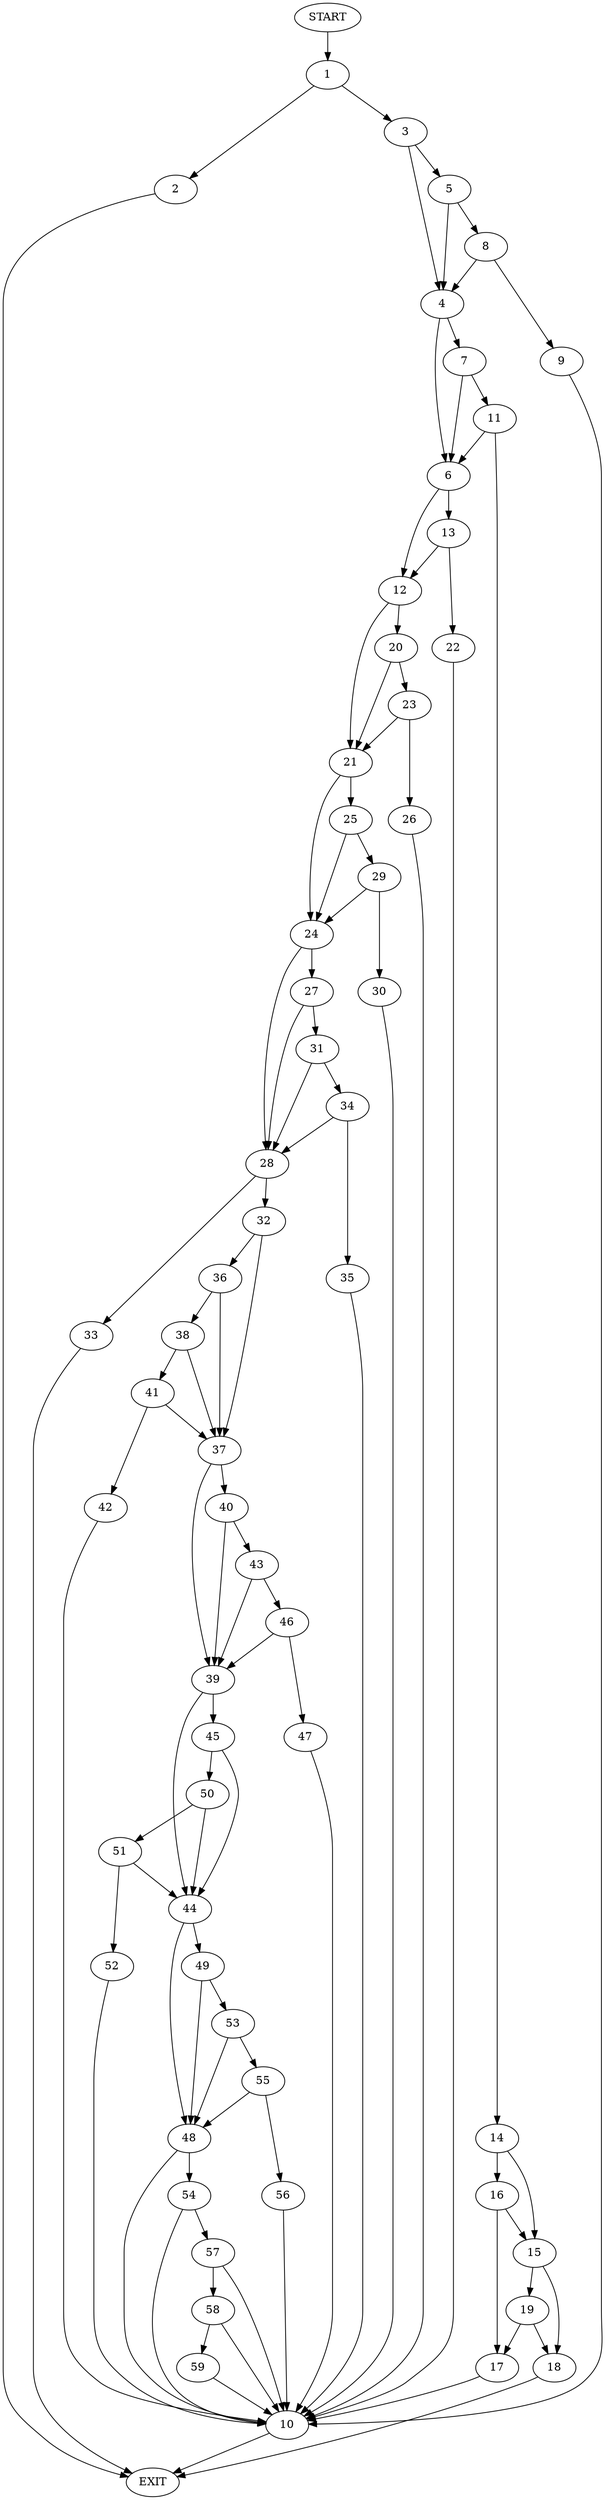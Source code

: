 digraph {
0 [label="START"]
60 [label="EXIT"]
0 -> 1
1 -> 2
1 -> 3
3 -> 4
3 -> 5
2 -> 60
4 -> 6
4 -> 7
5 -> 8
5 -> 4
8 -> 9
8 -> 4
9 -> 10
10 -> 60
7 -> 6
7 -> 11
6 -> 12
6 -> 13
11 -> 6
11 -> 14
14 -> 15
14 -> 16
16 -> 17
16 -> 15
15 -> 18
15 -> 19
17 -> 10
19 -> 18
19 -> 17
18 -> 60
12 -> 20
12 -> 21
13 -> 12
13 -> 22
22 -> 10
20 -> 23
20 -> 21
21 -> 24
21 -> 25
23 -> 26
23 -> 21
26 -> 10
24 -> 27
24 -> 28
25 -> 24
25 -> 29
29 -> 24
29 -> 30
30 -> 10
27 -> 31
27 -> 28
28 -> 32
28 -> 33
31 -> 34
31 -> 28
34 -> 35
34 -> 28
35 -> 10
32 -> 36
32 -> 37
33 -> 60
36 -> 38
36 -> 37
37 -> 39
37 -> 40
38 -> 41
38 -> 37
41 -> 42
41 -> 37
42 -> 10
40 -> 39
40 -> 43
39 -> 44
39 -> 45
43 -> 39
43 -> 46
46 -> 39
46 -> 47
47 -> 10
44 -> 48
44 -> 49
45 -> 44
45 -> 50
50 -> 51
50 -> 44
51 -> 52
51 -> 44
52 -> 10
49 -> 53
49 -> 48
48 -> 54
48 -> 10
53 -> 55
53 -> 48
55 -> 56
55 -> 48
56 -> 10
54 -> 10
54 -> 57
57 -> 58
57 -> 10
58 -> 10
58 -> 59
59 -> 10
}
